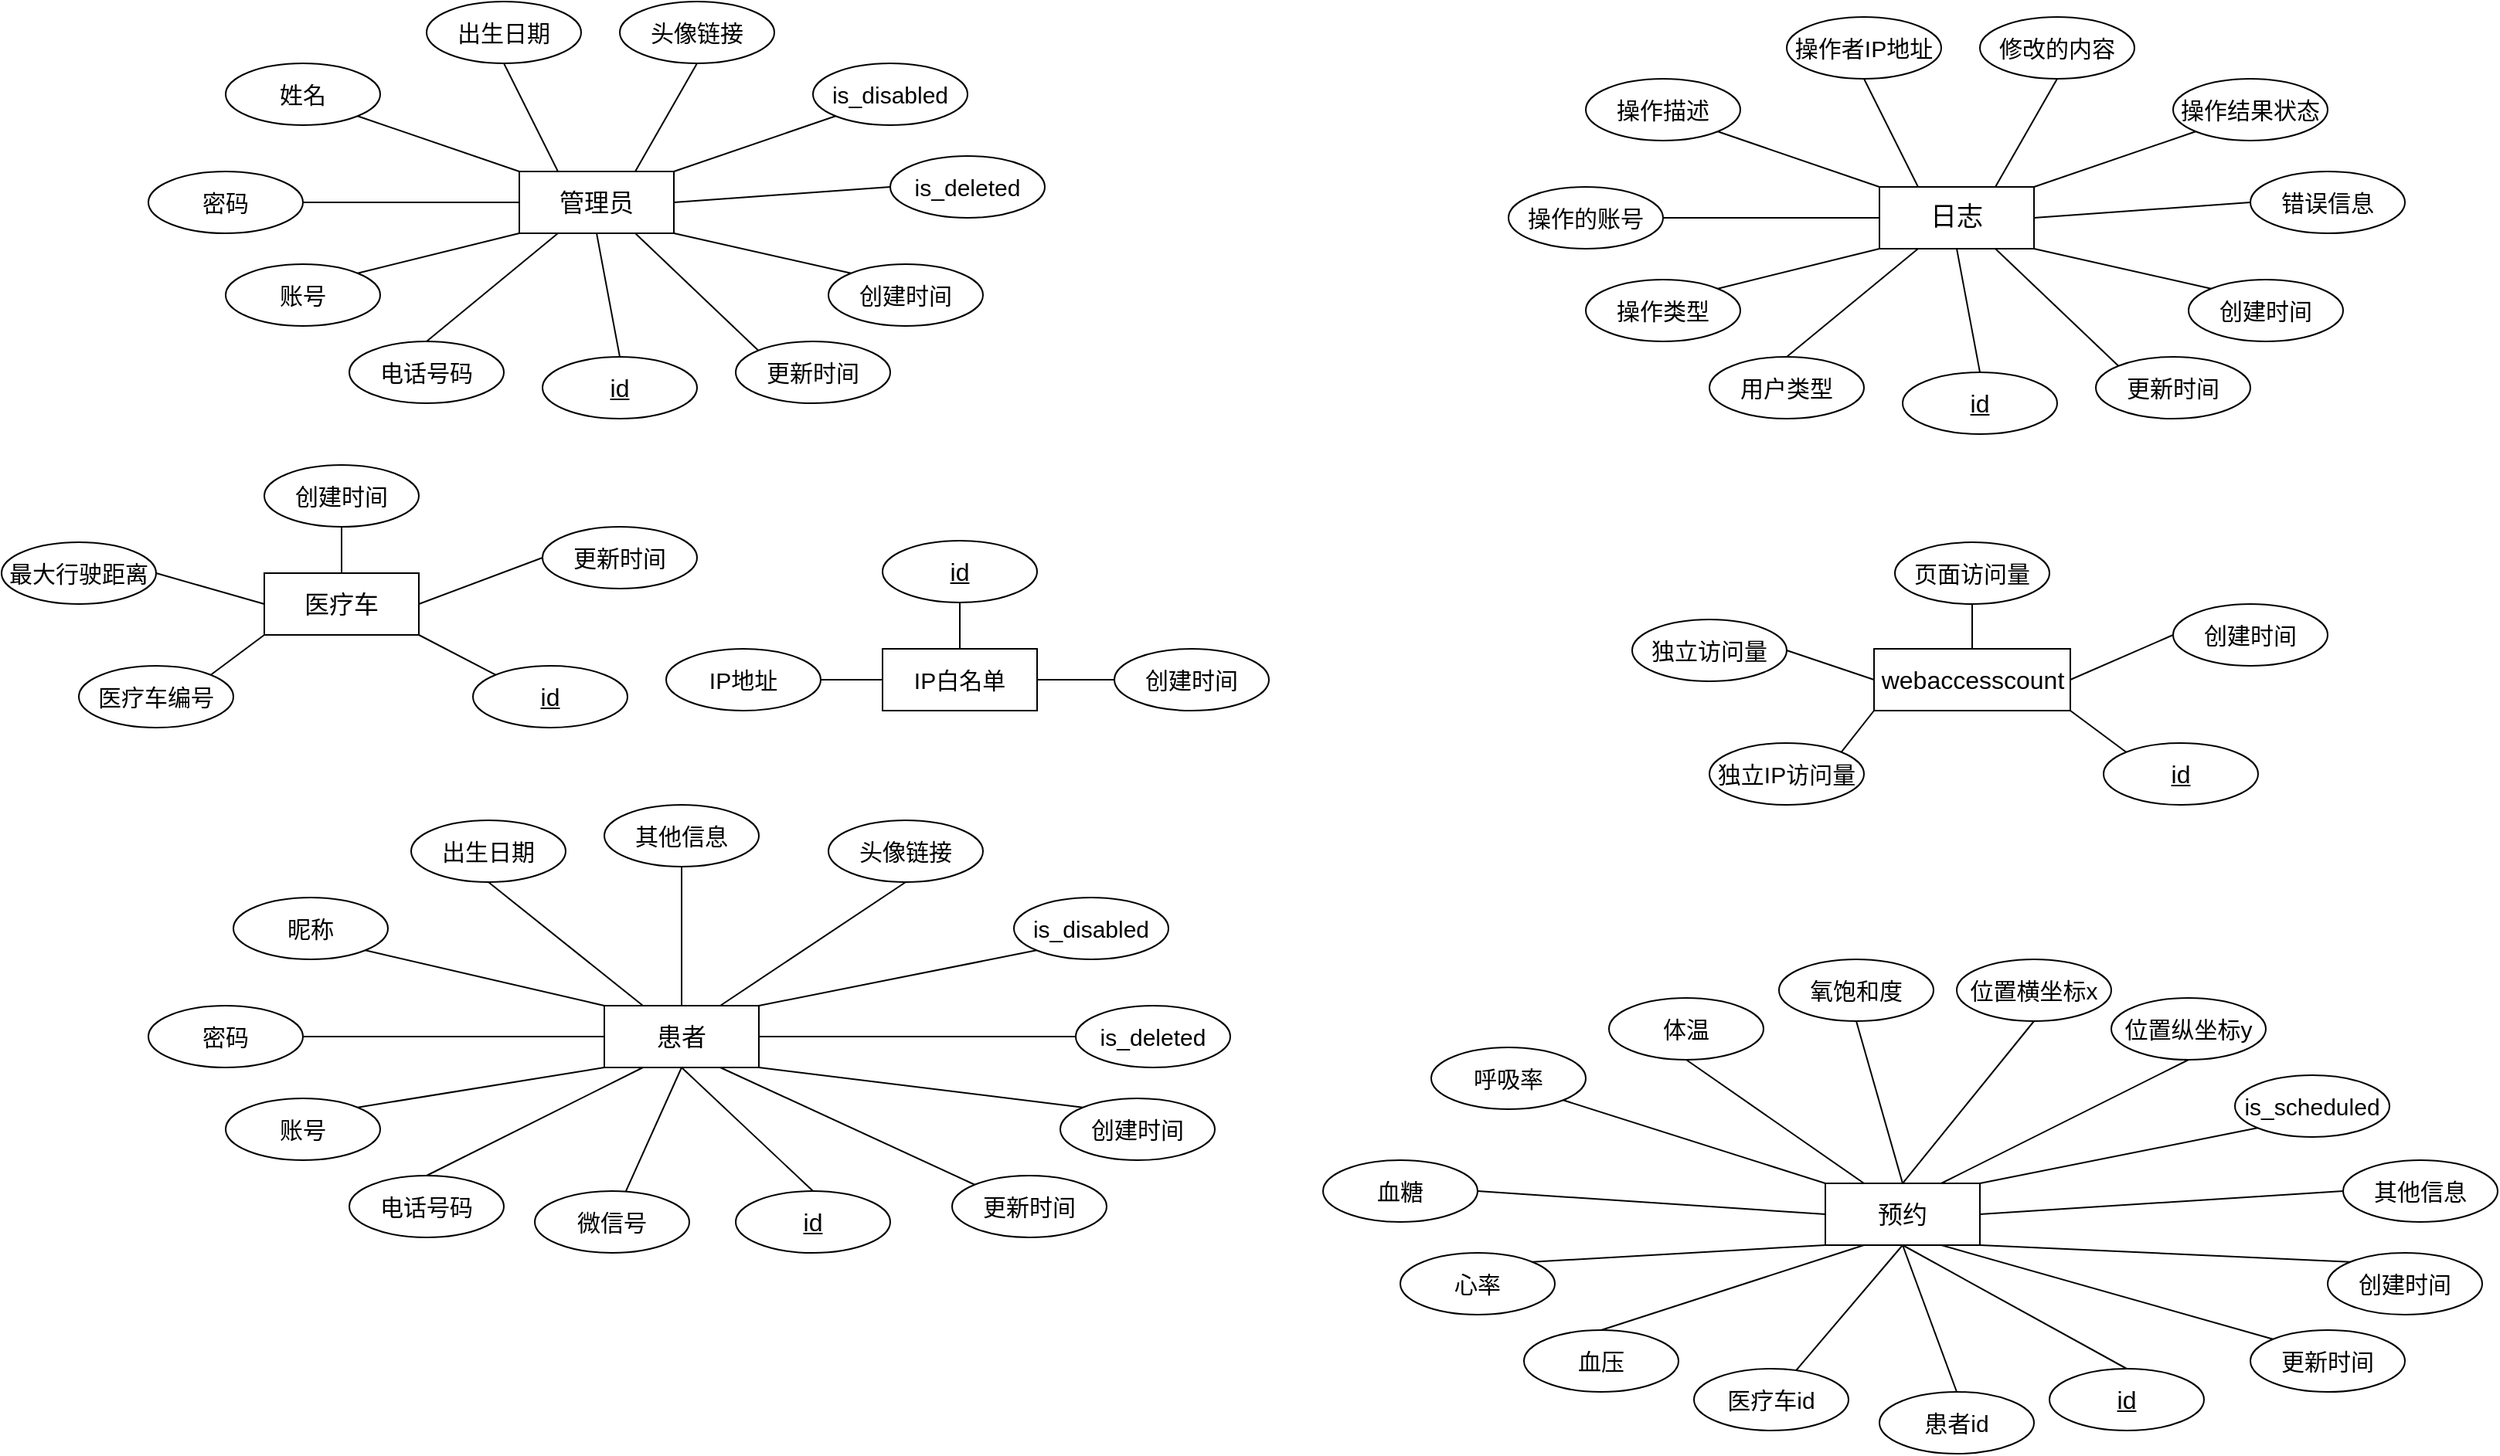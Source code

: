 <mxfile version="21.1.8" type="github">
  <diagram id="R2lEEEUBdFMjLlhIrx00" name="Page-1">
    <mxGraphModel dx="1165" dy="480" grid="0" gridSize="10" guides="1" tooltips="1" connect="1" arrows="1" fold="1" page="1" pageScale="1" pageWidth="850" pageHeight="1100" math="0" shadow="0" extFonts="Permanent Marker^https://fonts.googleapis.com/css?family=Permanent+Marker">
      <root>
        <mxCell id="0" />
        <mxCell id="1" parent="0" />
        <mxCell id="2YVMoivPEAk28fwhmbw--1" value="&lt;font style=&quot;font-size: 16px;&quot;&gt;管理员&lt;/font&gt;" style="whiteSpace=wrap;html=1;align=center;" parent="1" vertex="1">
          <mxGeometry x="360" y="160" width="100" height="40" as="geometry" />
        </mxCell>
        <mxCell id="2YVMoivPEAk28fwhmbw--2" value="&lt;font style=&quot;font-size: 16px;&quot;&gt;id&lt;/font&gt;" style="ellipse;whiteSpace=wrap;html=1;align=center;fontStyle=4;" parent="1" vertex="1">
          <mxGeometry x="375" y="280" width="100" height="40" as="geometry" />
        </mxCell>
        <mxCell id="2YVMoivPEAk28fwhmbw--3" value="&lt;font style=&quot;font-size: 15px;&quot;&gt;密码&lt;/font&gt;" style="ellipse;whiteSpace=wrap;html=1;align=center;" parent="1" vertex="1">
          <mxGeometry x="120" y="160" width="100" height="40" as="geometry" />
        </mxCell>
        <mxCell id="2YVMoivPEAk28fwhmbw--4" value="&lt;font style=&quot;font-size: 15px;&quot;&gt;姓名&lt;/font&gt;" style="ellipse;whiteSpace=wrap;html=1;align=center;" parent="1" vertex="1">
          <mxGeometry x="170" y="90" width="100" height="40" as="geometry" />
        </mxCell>
        <mxCell id="2YVMoivPEAk28fwhmbw--5" value="&lt;font style=&quot;font-size: 15px;&quot;&gt;账号&lt;/font&gt;" style="ellipse;whiteSpace=wrap;html=1;align=center;" parent="1" vertex="1">
          <mxGeometry x="170" y="220" width="100" height="40" as="geometry" />
        </mxCell>
        <mxCell id="2YVMoivPEAk28fwhmbw--6" value="&lt;font style=&quot;font-size: 15px;&quot;&gt;电话号码&lt;/font&gt;" style="ellipse;whiteSpace=wrap;html=1;align=center;" parent="1" vertex="1">
          <mxGeometry x="250" y="270" width="100" height="40" as="geometry" />
        </mxCell>
        <mxCell id="2YVMoivPEAk28fwhmbw--7" value="&lt;font style=&quot;font-size: 15px;&quot;&gt;is_deleted&lt;/font&gt;" style="ellipse;whiteSpace=wrap;html=1;align=center;" parent="1" vertex="1">
          <mxGeometry x="600" y="150" width="100" height="40" as="geometry" />
        </mxCell>
        <mxCell id="2YVMoivPEAk28fwhmbw--8" value="&lt;font style=&quot;font-size: 15px;&quot;&gt;is_disabled&lt;/font&gt;" style="ellipse;whiteSpace=wrap;html=1;align=center;" parent="1" vertex="1">
          <mxGeometry x="550" y="90" width="100" height="40" as="geometry" />
        </mxCell>
        <mxCell id="2YVMoivPEAk28fwhmbw--9" value="&lt;font style=&quot;font-size: 15px;&quot;&gt;更新时间&lt;/font&gt;" style="ellipse;whiteSpace=wrap;html=1;align=center;" parent="1" vertex="1">
          <mxGeometry x="500" y="270" width="100" height="40" as="geometry" />
        </mxCell>
        <mxCell id="2YVMoivPEAk28fwhmbw--10" value="&lt;font style=&quot;font-size: 15px;&quot;&gt;创建时间&lt;/font&gt;" style="ellipse;whiteSpace=wrap;html=1;align=center;" parent="1" vertex="1">
          <mxGeometry x="560" y="220" width="100" height="40" as="geometry" />
        </mxCell>
        <mxCell id="2YVMoivPEAk28fwhmbw--11" value="&lt;font style=&quot;font-size: 15px;&quot;&gt;出生日期&lt;/font&gt;" style="ellipse;whiteSpace=wrap;html=1;align=center;" parent="1" vertex="1">
          <mxGeometry x="300" y="50" width="100" height="40" as="geometry" />
        </mxCell>
        <mxCell id="2YVMoivPEAk28fwhmbw--12" value="&lt;font style=&quot;font-size: 15px;&quot;&gt;头像链接&lt;/font&gt;" style="ellipse;whiteSpace=wrap;html=1;align=center;" parent="1" vertex="1">
          <mxGeometry x="425" y="50" width="100" height="40" as="geometry" />
        </mxCell>
        <mxCell id="2YVMoivPEAk28fwhmbw--15" value="" style="endArrow=none;html=1;rounded=0;exitX=1;exitY=0.5;exitDx=0;exitDy=0;entryX=0;entryY=0.5;entryDx=0;entryDy=0;" parent="1" source="2YVMoivPEAk28fwhmbw--3" target="2YVMoivPEAk28fwhmbw--1" edge="1">
          <mxGeometry width="50" height="50" relative="1" as="geometry">
            <mxPoint x="300" y="190" as="sourcePoint" />
            <mxPoint x="350" y="140" as="targetPoint" />
          </mxGeometry>
        </mxCell>
        <mxCell id="2YVMoivPEAk28fwhmbw--16" value="" style="endArrow=none;html=1;rounded=0;exitX=1;exitY=0;exitDx=0;exitDy=0;entryX=0;entryY=1;entryDx=0;entryDy=0;" parent="1" source="2YVMoivPEAk28fwhmbw--5" target="2YVMoivPEAk28fwhmbw--1" edge="1">
          <mxGeometry width="50" height="50" relative="1" as="geometry">
            <mxPoint x="270" y="230" as="sourcePoint" />
            <mxPoint x="410" y="230" as="targetPoint" />
          </mxGeometry>
        </mxCell>
        <mxCell id="2YVMoivPEAk28fwhmbw--17" value="" style="endArrow=none;html=1;rounded=0;exitX=0.5;exitY=0;exitDx=0;exitDy=0;entryX=0.25;entryY=1;entryDx=0;entryDy=0;" parent="1" source="2YVMoivPEAk28fwhmbw--6" target="2YVMoivPEAk28fwhmbw--1" edge="1">
          <mxGeometry width="50" height="50" relative="1" as="geometry">
            <mxPoint x="330" y="239.5" as="sourcePoint" />
            <mxPoint x="470" y="239.5" as="targetPoint" />
          </mxGeometry>
        </mxCell>
        <mxCell id="2YVMoivPEAk28fwhmbw--18" value="" style="endArrow=none;html=1;rounded=0;exitX=0.5;exitY=1;exitDx=0;exitDy=0;entryX=0.5;entryY=0;entryDx=0;entryDy=0;" parent="1" source="2YVMoivPEAk28fwhmbw--1" target="2YVMoivPEAk28fwhmbw--2" edge="1">
          <mxGeometry width="50" height="50" relative="1" as="geometry">
            <mxPoint x="390" y="239.5" as="sourcePoint" />
            <mxPoint x="530" y="239.5" as="targetPoint" />
          </mxGeometry>
        </mxCell>
        <mxCell id="2YVMoivPEAk28fwhmbw--19" value="" style="endArrow=none;html=1;rounded=0;exitX=0.75;exitY=1;exitDx=0;exitDy=0;entryX=0;entryY=0;entryDx=0;entryDy=0;" parent="1" source="2YVMoivPEAk28fwhmbw--1" target="2YVMoivPEAk28fwhmbw--9" edge="1">
          <mxGeometry width="50" height="50" relative="1" as="geometry">
            <mxPoint x="460" y="219" as="sourcePoint" />
            <mxPoint x="600" y="219" as="targetPoint" />
          </mxGeometry>
        </mxCell>
        <mxCell id="2YVMoivPEAk28fwhmbw--20" value="" style="endArrow=none;html=1;rounded=0;exitX=1;exitY=1;exitDx=0;exitDy=0;entryX=0;entryY=0;entryDx=0;entryDy=0;" parent="1" source="2YVMoivPEAk28fwhmbw--1" target="2YVMoivPEAk28fwhmbw--10" edge="1">
          <mxGeometry width="50" height="50" relative="1" as="geometry">
            <mxPoint x="525" y="199" as="sourcePoint" />
            <mxPoint x="665" y="199" as="targetPoint" />
          </mxGeometry>
        </mxCell>
        <mxCell id="2YVMoivPEAk28fwhmbw--21" value="" style="endArrow=none;html=1;rounded=0;exitX=1;exitY=0.5;exitDx=0;exitDy=0;entryX=0;entryY=0.5;entryDx=0;entryDy=0;" parent="1" source="2YVMoivPEAk28fwhmbw--1" target="2YVMoivPEAk28fwhmbw--7" edge="1">
          <mxGeometry width="50" height="50" relative="1" as="geometry">
            <mxPoint x="480" y="179.5" as="sourcePoint" />
            <mxPoint x="620" y="179.5" as="targetPoint" />
          </mxGeometry>
        </mxCell>
        <mxCell id="2YVMoivPEAk28fwhmbw--22" value="" style="endArrow=none;html=1;rounded=0;exitX=1;exitY=0;exitDx=0;exitDy=0;entryX=0;entryY=1;entryDx=0;entryDy=0;" parent="1" source="2YVMoivPEAk28fwhmbw--1" target="2YVMoivPEAk28fwhmbw--8" edge="1">
          <mxGeometry width="50" height="50" relative="1" as="geometry">
            <mxPoint x="475" y="140" as="sourcePoint" />
            <mxPoint x="615" y="140" as="targetPoint" />
          </mxGeometry>
        </mxCell>
        <mxCell id="2YVMoivPEAk28fwhmbw--23" value="" style="endArrow=none;html=1;rounded=0;exitX=0.75;exitY=0;exitDx=0;exitDy=0;entryX=0.5;entryY=1;entryDx=0;entryDy=0;" parent="1" source="2YVMoivPEAk28fwhmbw--1" target="2YVMoivPEAk28fwhmbw--12" edge="1">
          <mxGeometry width="50" height="50" relative="1" as="geometry">
            <mxPoint x="385" y="100" as="sourcePoint" />
            <mxPoint x="525" y="100" as="targetPoint" />
          </mxGeometry>
        </mxCell>
        <mxCell id="2YVMoivPEAk28fwhmbw--24" value="" style="endArrow=none;html=1;rounded=0;exitX=0.5;exitY=1;exitDx=0;exitDy=0;entryX=0.25;entryY=0;entryDx=0;entryDy=0;" parent="1" source="2YVMoivPEAk28fwhmbw--11" target="2YVMoivPEAk28fwhmbw--1" edge="1">
          <mxGeometry width="50" height="50" relative="1" as="geometry">
            <mxPoint x="285" y="120" as="sourcePoint" />
            <mxPoint x="410" y="110" as="targetPoint" />
          </mxGeometry>
        </mxCell>
        <mxCell id="2YVMoivPEAk28fwhmbw--25" value="" style="endArrow=none;html=1;rounded=0;exitX=1;exitY=1;exitDx=0;exitDy=0;entryX=0;entryY=0;entryDx=0;entryDy=0;" parent="1" source="2YVMoivPEAk28fwhmbw--4" target="2YVMoivPEAk28fwhmbw--1" edge="1">
          <mxGeometry width="50" height="50" relative="1" as="geometry">
            <mxPoint x="220" y="140" as="sourcePoint" />
            <mxPoint x="360" y="140" as="targetPoint" />
          </mxGeometry>
        </mxCell>
        <mxCell id="2YVMoivPEAk28fwhmbw--26" value="&lt;font style=&quot;font-size: 16px;&quot;&gt;医疗车&lt;/font&gt;" style="whiteSpace=wrap;html=1;align=center;" parent="1" vertex="1">
          <mxGeometry x="195" y="420" width="100" height="40" as="geometry" />
        </mxCell>
        <mxCell id="2YVMoivPEAk28fwhmbw--27" value="&lt;font style=&quot;font-size: 16px;&quot;&gt;id&lt;/font&gt;" style="ellipse;whiteSpace=wrap;html=1;align=center;fontStyle=4;" parent="1" vertex="1">
          <mxGeometry x="330" y="480" width="100" height="40" as="geometry" />
        </mxCell>
        <mxCell id="2YVMoivPEAk28fwhmbw--28" value="&lt;font style=&quot;font-size: 15px;&quot;&gt;医疗车编号&lt;/font&gt;" style="ellipse;whiteSpace=wrap;html=1;align=center;" parent="1" vertex="1">
          <mxGeometry x="75" y="480" width="100" height="40" as="geometry" />
        </mxCell>
        <mxCell id="2YVMoivPEAk28fwhmbw--29" value="&lt;font style=&quot;font-size: 15px;&quot;&gt;最大行驶距离&lt;/font&gt;" style="ellipse;whiteSpace=wrap;html=1;align=center;" parent="1" vertex="1">
          <mxGeometry x="25" y="400" width="100" height="40" as="geometry" />
        </mxCell>
        <mxCell id="2YVMoivPEAk28fwhmbw--30" value="&lt;font style=&quot;font-size: 15px;&quot;&gt;创建时间&lt;/font&gt;" style="ellipse;whiteSpace=wrap;html=1;align=center;" parent="1" vertex="1">
          <mxGeometry x="195" y="350" width="100" height="40" as="geometry" />
        </mxCell>
        <mxCell id="2YVMoivPEAk28fwhmbw--31" value="&lt;font style=&quot;font-size: 15px;&quot;&gt;更新时间&lt;/font&gt;" style="ellipse;whiteSpace=wrap;html=1;align=center;" parent="1" vertex="1">
          <mxGeometry x="375" y="390" width="100" height="40" as="geometry" />
        </mxCell>
        <mxCell id="2YVMoivPEAk28fwhmbw--32" value="" style="endArrow=none;html=1;rounded=0;exitX=0.5;exitY=0;exitDx=0;exitDy=0;entryX=0.5;entryY=1;entryDx=0;entryDy=0;" parent="1" source="2YVMoivPEAk28fwhmbw--26" target="2YVMoivPEAk28fwhmbw--30" edge="1">
          <mxGeometry width="50" height="50" relative="1" as="geometry">
            <mxPoint x="80" y="430" as="sourcePoint" />
            <mxPoint x="165" y="360" as="targetPoint" />
          </mxGeometry>
        </mxCell>
        <mxCell id="2YVMoivPEAk28fwhmbw--33" value="" style="endArrow=none;html=1;rounded=0;exitX=1;exitY=0.5;exitDx=0;exitDy=0;entryX=0;entryY=0.5;entryDx=0;entryDy=0;" parent="1" source="2YVMoivPEAk28fwhmbw--29" target="2YVMoivPEAk28fwhmbw--26" edge="1">
          <mxGeometry width="50" height="50" relative="1" as="geometry">
            <mxPoint x="105" y="450" as="sourcePoint" />
            <mxPoint x="190" y="380" as="targetPoint" />
          </mxGeometry>
        </mxCell>
        <mxCell id="2YVMoivPEAk28fwhmbw--34" value="" style="endArrow=none;html=1;rounded=0;exitX=1;exitY=0.5;exitDx=0;exitDy=0;entryX=0;entryY=0.5;entryDx=0;entryDy=0;" parent="1" source="2YVMoivPEAk28fwhmbw--26" target="2YVMoivPEAk28fwhmbw--31" edge="1">
          <mxGeometry width="50" height="50" relative="1" as="geometry">
            <mxPoint x="355" y="430" as="sourcePoint" />
            <mxPoint x="440" y="360" as="targetPoint" />
          </mxGeometry>
        </mxCell>
        <mxCell id="2YVMoivPEAk28fwhmbw--35" value="" style="endArrow=none;html=1;rounded=0;exitX=1;exitY=0;exitDx=0;exitDy=0;entryX=0;entryY=1;entryDx=0;entryDy=0;" parent="1" source="2YVMoivPEAk28fwhmbw--28" target="2YVMoivPEAk28fwhmbw--26" edge="1">
          <mxGeometry width="50" height="50" relative="1" as="geometry">
            <mxPoint x="165" y="475" as="sourcePoint" />
            <mxPoint x="250" y="405" as="targetPoint" />
          </mxGeometry>
        </mxCell>
        <mxCell id="2YVMoivPEAk28fwhmbw--37" value="" style="endArrow=none;html=1;rounded=0;exitX=1;exitY=1;exitDx=0;exitDy=0;entryX=0;entryY=0;entryDx=0;entryDy=0;" parent="1" source="2YVMoivPEAk28fwhmbw--26" target="2YVMoivPEAk28fwhmbw--27" edge="1">
          <mxGeometry width="50" height="50" relative="1" as="geometry">
            <mxPoint x="312.5" y="490" as="sourcePoint" />
            <mxPoint x="397.5" y="420" as="targetPoint" />
          </mxGeometry>
        </mxCell>
        <mxCell id="2YVMoivPEAk28fwhmbw--38" value="&lt;font style=&quot;font-size: 15px;&quot;&gt;IP白名单&lt;/font&gt;" style="whiteSpace=wrap;html=1;align=center;" parent="1" vertex="1">
          <mxGeometry x="595" y="469" width="100" height="40" as="geometry" />
        </mxCell>
        <mxCell id="2YVMoivPEAk28fwhmbw--39" value="&lt;font style=&quot;font-size: 16px;&quot;&gt;id&lt;/font&gt;" style="ellipse;whiteSpace=wrap;html=1;align=center;fontStyle=4;" parent="1" vertex="1">
          <mxGeometry x="595" y="399" width="100" height="40" as="geometry" />
        </mxCell>
        <mxCell id="2YVMoivPEAk28fwhmbw--40" value="&lt;font style=&quot;font-size: 15px;&quot;&gt;IP地址&lt;/font&gt;" style="ellipse;whiteSpace=wrap;html=1;align=center;" parent="1" vertex="1">
          <mxGeometry x="455" y="469" width="100" height="40" as="geometry" />
        </mxCell>
        <mxCell id="2YVMoivPEAk28fwhmbw--41" value="&lt;font style=&quot;font-size: 15px;&quot;&gt;创建时间&lt;/font&gt;" style="ellipse;whiteSpace=wrap;html=1;align=center;" parent="1" vertex="1">
          <mxGeometry x="745" y="469" width="100" height="40" as="geometry" />
        </mxCell>
        <mxCell id="2YVMoivPEAk28fwhmbw--42" value="" style="endArrow=none;html=1;rounded=0;exitX=1;exitY=0.5;exitDx=0;exitDy=0;entryX=0;entryY=0.5;entryDx=0;entryDy=0;" parent="1" source="2YVMoivPEAk28fwhmbw--40" target="2YVMoivPEAk28fwhmbw--38" edge="1">
          <mxGeometry width="50" height="50" relative="1" as="geometry">
            <mxPoint x="565" y="464" as="sourcePoint" />
            <mxPoint x="645" y="434" as="targetPoint" />
          </mxGeometry>
        </mxCell>
        <mxCell id="2YVMoivPEAk28fwhmbw--43" value="" style="endArrow=none;html=1;rounded=0;exitX=1;exitY=0.5;exitDx=0;exitDy=0;entryX=0;entryY=0.5;entryDx=0;entryDy=0;" parent="1" source="2YVMoivPEAk28fwhmbw--38" target="2YVMoivPEAk28fwhmbw--41" edge="1">
          <mxGeometry width="50" height="50" relative="1" as="geometry">
            <mxPoint x="625" y="569" as="sourcePoint" />
            <mxPoint x="705" y="539" as="targetPoint" />
          </mxGeometry>
        </mxCell>
        <mxCell id="2YVMoivPEAk28fwhmbw--44" value="" style="endArrow=none;html=1;rounded=0;exitX=0.5;exitY=0;exitDx=0;exitDy=0;entryX=0.5;entryY=1;entryDx=0;entryDy=0;" parent="1" source="2YVMoivPEAk28fwhmbw--38" target="2YVMoivPEAk28fwhmbw--39" edge="1">
          <mxGeometry width="50" height="50" relative="1" as="geometry">
            <mxPoint x="685" y="449" as="sourcePoint" />
            <mxPoint x="765" y="419" as="targetPoint" />
          </mxGeometry>
        </mxCell>
        <mxCell id="2YVMoivPEAk28fwhmbw--45" value="&lt;font style=&quot;font-size: 16px;&quot;&gt;患者&lt;/font&gt;" style="whiteSpace=wrap;html=1;align=center;" parent="1" vertex="1">
          <mxGeometry x="415" y="700" width="100" height="40" as="geometry" />
        </mxCell>
        <mxCell id="2YVMoivPEAk28fwhmbw--46" value="&lt;font style=&quot;font-size: 16px;&quot;&gt;id&lt;/font&gt;" style="ellipse;whiteSpace=wrap;html=1;align=center;fontStyle=4;" parent="1" vertex="1">
          <mxGeometry x="500" y="820" width="100" height="40" as="geometry" />
        </mxCell>
        <mxCell id="2YVMoivPEAk28fwhmbw--47" value="&lt;font style=&quot;font-size: 15px;&quot;&gt;密码&lt;/font&gt;" style="ellipse;whiteSpace=wrap;html=1;align=center;" parent="1" vertex="1">
          <mxGeometry x="120" y="700" width="100" height="40" as="geometry" />
        </mxCell>
        <mxCell id="2YVMoivPEAk28fwhmbw--48" value="&lt;font style=&quot;font-size: 15px;&quot;&gt;昵称&lt;/font&gt;" style="ellipse;whiteSpace=wrap;html=1;align=center;" parent="1" vertex="1">
          <mxGeometry x="175" y="630" width="100" height="40" as="geometry" />
        </mxCell>
        <mxCell id="2YVMoivPEAk28fwhmbw--49" value="&lt;font style=&quot;font-size: 15px;&quot;&gt;账号&lt;/font&gt;" style="ellipse;whiteSpace=wrap;html=1;align=center;" parent="1" vertex="1">
          <mxGeometry x="170" y="760" width="100" height="40" as="geometry" />
        </mxCell>
        <mxCell id="2YVMoivPEAk28fwhmbw--50" value="&lt;font style=&quot;font-size: 15px;&quot;&gt;电话号码&lt;/font&gt;" style="ellipse;whiteSpace=wrap;html=1;align=center;" parent="1" vertex="1">
          <mxGeometry x="250" y="810" width="100" height="40" as="geometry" />
        </mxCell>
        <mxCell id="2YVMoivPEAk28fwhmbw--51" value="&lt;font style=&quot;font-size: 15px;&quot;&gt;is_deleted&lt;/font&gt;" style="ellipse;whiteSpace=wrap;html=1;align=center;" parent="1" vertex="1">
          <mxGeometry x="720" y="700" width="100" height="40" as="geometry" />
        </mxCell>
        <mxCell id="2YVMoivPEAk28fwhmbw--52" value="&lt;font style=&quot;font-size: 15px;&quot;&gt;is_disabled&lt;/font&gt;" style="ellipse;whiteSpace=wrap;html=1;align=center;" parent="1" vertex="1">
          <mxGeometry x="680" y="630" width="100" height="40" as="geometry" />
        </mxCell>
        <mxCell id="2YVMoivPEAk28fwhmbw--53" value="&lt;font style=&quot;font-size: 15px;&quot;&gt;更新时间&lt;/font&gt;" style="ellipse;whiteSpace=wrap;html=1;align=center;" parent="1" vertex="1">
          <mxGeometry x="640" y="810" width="100" height="40" as="geometry" />
        </mxCell>
        <mxCell id="2YVMoivPEAk28fwhmbw--54" value="&lt;font style=&quot;font-size: 15px;&quot;&gt;创建时间&lt;/font&gt;" style="ellipse;whiteSpace=wrap;html=1;align=center;" parent="1" vertex="1">
          <mxGeometry x="710" y="760" width="100" height="40" as="geometry" />
        </mxCell>
        <mxCell id="2YVMoivPEAk28fwhmbw--55" value="&lt;font style=&quot;font-size: 15px;&quot;&gt;出生日期&lt;/font&gt;" style="ellipse;whiteSpace=wrap;html=1;align=center;" parent="1" vertex="1">
          <mxGeometry x="290" y="580" width="100" height="40" as="geometry" />
        </mxCell>
        <mxCell id="2YVMoivPEAk28fwhmbw--56" value="&lt;font style=&quot;font-size: 15px;&quot;&gt;头像链接&lt;/font&gt;" style="ellipse;whiteSpace=wrap;html=1;align=center;" parent="1" vertex="1">
          <mxGeometry x="560" y="580" width="100" height="40" as="geometry" />
        </mxCell>
        <mxCell id="2YVMoivPEAk28fwhmbw--57" value="" style="endArrow=none;html=1;rounded=0;exitX=1;exitY=0.5;exitDx=0;exitDy=0;entryX=0;entryY=0.5;entryDx=0;entryDy=0;" parent="1" source="2YVMoivPEAk28fwhmbw--47" target="2YVMoivPEAk28fwhmbw--45" edge="1">
          <mxGeometry width="50" height="50" relative="1" as="geometry">
            <mxPoint x="355" y="730" as="sourcePoint" />
            <mxPoint x="405" y="680" as="targetPoint" />
          </mxGeometry>
        </mxCell>
        <mxCell id="2YVMoivPEAk28fwhmbw--58" value="" style="endArrow=none;html=1;rounded=0;exitX=1;exitY=0;exitDx=0;exitDy=0;entryX=0;entryY=1;entryDx=0;entryDy=0;" parent="1" source="2YVMoivPEAk28fwhmbw--49" target="2YVMoivPEAk28fwhmbw--45" edge="1">
          <mxGeometry width="50" height="50" relative="1" as="geometry">
            <mxPoint x="325" y="770" as="sourcePoint" />
            <mxPoint x="465" y="770" as="targetPoint" />
          </mxGeometry>
        </mxCell>
        <mxCell id="2YVMoivPEAk28fwhmbw--59" value="" style="endArrow=none;html=1;rounded=0;exitX=0.5;exitY=0;exitDx=0;exitDy=0;entryX=0.25;entryY=1;entryDx=0;entryDy=0;" parent="1" source="2YVMoivPEAk28fwhmbw--50" target="2YVMoivPEAk28fwhmbw--45" edge="1">
          <mxGeometry width="50" height="50" relative="1" as="geometry">
            <mxPoint x="385" y="779.5" as="sourcePoint" />
            <mxPoint x="525" y="779.5" as="targetPoint" />
          </mxGeometry>
        </mxCell>
        <mxCell id="2YVMoivPEAk28fwhmbw--60" value="" style="endArrow=none;html=1;rounded=0;exitX=0.5;exitY=1;exitDx=0;exitDy=0;entryX=0.5;entryY=0;entryDx=0;entryDy=0;" parent="1" source="2YVMoivPEAk28fwhmbw--45" target="2YVMoivPEAk28fwhmbw--46" edge="1">
          <mxGeometry width="50" height="50" relative="1" as="geometry">
            <mxPoint x="445" y="779.5" as="sourcePoint" />
            <mxPoint x="585" y="779.5" as="targetPoint" />
          </mxGeometry>
        </mxCell>
        <mxCell id="2YVMoivPEAk28fwhmbw--61" value="" style="endArrow=none;html=1;rounded=0;exitX=0.75;exitY=1;exitDx=0;exitDy=0;entryX=0;entryY=0;entryDx=0;entryDy=0;" parent="1" source="2YVMoivPEAk28fwhmbw--45" target="2YVMoivPEAk28fwhmbw--53" edge="1">
          <mxGeometry width="50" height="50" relative="1" as="geometry">
            <mxPoint x="515" y="759" as="sourcePoint" />
            <mxPoint x="655" y="759" as="targetPoint" />
          </mxGeometry>
        </mxCell>
        <mxCell id="2YVMoivPEAk28fwhmbw--62" value="" style="endArrow=none;html=1;rounded=0;exitX=1;exitY=1;exitDx=0;exitDy=0;entryX=0;entryY=0;entryDx=0;entryDy=0;" parent="1" source="2YVMoivPEAk28fwhmbw--45" target="2YVMoivPEAk28fwhmbw--54" edge="1">
          <mxGeometry width="50" height="50" relative="1" as="geometry">
            <mxPoint x="580" y="739" as="sourcePoint" />
            <mxPoint x="720" y="739" as="targetPoint" />
          </mxGeometry>
        </mxCell>
        <mxCell id="2YVMoivPEAk28fwhmbw--63" value="" style="endArrow=none;html=1;rounded=0;exitX=1;exitY=0.5;exitDx=0;exitDy=0;entryX=0;entryY=0.5;entryDx=0;entryDy=0;" parent="1" source="2YVMoivPEAk28fwhmbw--45" target="2YVMoivPEAk28fwhmbw--51" edge="1">
          <mxGeometry width="50" height="50" relative="1" as="geometry">
            <mxPoint x="535" y="719.5" as="sourcePoint" />
            <mxPoint x="675" y="719.5" as="targetPoint" />
          </mxGeometry>
        </mxCell>
        <mxCell id="2YVMoivPEAk28fwhmbw--64" value="" style="endArrow=none;html=1;rounded=0;exitX=1;exitY=0;exitDx=0;exitDy=0;entryX=0;entryY=1;entryDx=0;entryDy=0;" parent="1" source="2YVMoivPEAk28fwhmbw--45" target="2YVMoivPEAk28fwhmbw--52" edge="1">
          <mxGeometry width="50" height="50" relative="1" as="geometry">
            <mxPoint x="530" y="680" as="sourcePoint" />
            <mxPoint x="670" y="680" as="targetPoint" />
          </mxGeometry>
        </mxCell>
        <mxCell id="2YVMoivPEAk28fwhmbw--65" value="" style="endArrow=none;html=1;rounded=0;exitX=0.75;exitY=0;exitDx=0;exitDy=0;entryX=0.5;entryY=1;entryDx=0;entryDy=0;" parent="1" source="2YVMoivPEAk28fwhmbw--45" target="2YVMoivPEAk28fwhmbw--56" edge="1">
          <mxGeometry width="50" height="50" relative="1" as="geometry">
            <mxPoint x="440" y="640" as="sourcePoint" />
            <mxPoint x="580" y="640" as="targetPoint" />
          </mxGeometry>
        </mxCell>
        <mxCell id="2YVMoivPEAk28fwhmbw--66" value="" style="endArrow=none;html=1;rounded=0;exitX=0.5;exitY=1;exitDx=0;exitDy=0;entryX=0.25;entryY=0;entryDx=0;entryDy=0;" parent="1" source="2YVMoivPEAk28fwhmbw--55" target="2YVMoivPEAk28fwhmbw--45" edge="1">
          <mxGeometry width="50" height="50" relative="1" as="geometry">
            <mxPoint x="340" y="660" as="sourcePoint" />
            <mxPoint x="465" y="650" as="targetPoint" />
          </mxGeometry>
        </mxCell>
        <mxCell id="2YVMoivPEAk28fwhmbw--67" value="" style="endArrow=none;html=1;rounded=0;exitX=1;exitY=1;exitDx=0;exitDy=0;entryX=0;entryY=0;entryDx=0;entryDy=0;" parent="1" source="2YVMoivPEAk28fwhmbw--48" target="2YVMoivPEAk28fwhmbw--45" edge="1">
          <mxGeometry width="50" height="50" relative="1" as="geometry">
            <mxPoint x="275" y="680" as="sourcePoint" />
            <mxPoint x="415" y="680" as="targetPoint" />
          </mxGeometry>
        </mxCell>
        <mxCell id="2YVMoivPEAk28fwhmbw--68" value="&lt;font style=&quot;font-size: 15px;&quot;&gt;微信号&lt;/font&gt;" style="ellipse;whiteSpace=wrap;html=1;align=center;" parent="1" vertex="1">
          <mxGeometry x="370" y="820" width="100" height="40" as="geometry" />
        </mxCell>
        <mxCell id="2YVMoivPEAk28fwhmbw--69" value="&lt;font style=&quot;font-size: 15px;&quot;&gt;其他信息&lt;/font&gt;" style="ellipse;whiteSpace=wrap;html=1;align=center;" parent="1" vertex="1">
          <mxGeometry x="415" y="570" width="100" height="40" as="geometry" />
        </mxCell>
        <mxCell id="2YVMoivPEAk28fwhmbw--70" value="" style="endArrow=none;html=1;rounded=0;exitX=0.5;exitY=1;exitDx=0;exitDy=0;entryX=0.5;entryY=0;entryDx=0;entryDy=0;" parent="1" source="2YVMoivPEAk28fwhmbw--69" target="2YVMoivPEAk28fwhmbw--45" edge="1">
          <mxGeometry width="50" height="50" relative="1" as="geometry">
            <mxPoint x="450" y="630" as="sourcePoint" />
            <mxPoint x="500" y="656" as="targetPoint" />
          </mxGeometry>
        </mxCell>
        <mxCell id="2YVMoivPEAk28fwhmbw--71" value="" style="endArrow=none;html=1;rounded=0;exitX=0.5;exitY=1;exitDx=0;exitDy=0;" parent="1" source="2YVMoivPEAk28fwhmbw--45" target="2YVMoivPEAk28fwhmbw--68" edge="1">
          <mxGeometry width="50" height="50" relative="1" as="geometry">
            <mxPoint x="490" y="795" as="sourcePoint" />
            <mxPoint x="490" y="885" as="targetPoint" />
          </mxGeometry>
        </mxCell>
        <mxCell id="2YVMoivPEAk28fwhmbw--73" value="&lt;font style=&quot;font-size: 17px;&quot;&gt;日志&lt;/font&gt;" style="whiteSpace=wrap;html=1;align=center;" parent="1" vertex="1">
          <mxGeometry x="1240" y="170" width="100" height="40" as="geometry" />
        </mxCell>
        <mxCell id="2YVMoivPEAk28fwhmbw--74" value="&lt;font style=&quot;font-size: 16px;&quot;&gt;id&lt;/font&gt;" style="ellipse;whiteSpace=wrap;html=1;align=center;fontStyle=4;" parent="1" vertex="1">
          <mxGeometry x="1255" y="290" width="100" height="40" as="geometry" />
        </mxCell>
        <mxCell id="2YVMoivPEAk28fwhmbw--75" value="&lt;font style=&quot;font-size: 15px;&quot;&gt;操作的账号&lt;/font&gt;" style="ellipse;whiteSpace=wrap;html=1;align=center;" parent="1" vertex="1">
          <mxGeometry x="1000" y="170" width="100" height="40" as="geometry" />
        </mxCell>
        <mxCell id="2YVMoivPEAk28fwhmbw--76" value="&lt;font style=&quot;font-size: 15px;&quot;&gt;操作描述&lt;/font&gt;" style="ellipse;whiteSpace=wrap;html=1;align=center;" parent="1" vertex="1">
          <mxGeometry x="1050" y="100" width="100" height="40" as="geometry" />
        </mxCell>
        <mxCell id="2YVMoivPEAk28fwhmbw--77" value="&lt;font style=&quot;font-size: 15px;&quot;&gt;操作类型&lt;/font&gt;" style="ellipse;whiteSpace=wrap;html=1;align=center;" parent="1" vertex="1">
          <mxGeometry x="1050" y="230" width="100" height="40" as="geometry" />
        </mxCell>
        <mxCell id="2YVMoivPEAk28fwhmbw--78" value="&lt;font style=&quot;font-size: 15px;&quot;&gt;用户类型&lt;/font&gt;" style="ellipse;whiteSpace=wrap;html=1;align=center;" parent="1" vertex="1">
          <mxGeometry x="1130" y="280" width="100" height="40" as="geometry" />
        </mxCell>
        <mxCell id="2YVMoivPEAk28fwhmbw--79" value="&lt;font style=&quot;font-size: 15px;&quot;&gt;错误信息&lt;/font&gt;" style="ellipse;whiteSpace=wrap;html=1;align=center;" parent="1" vertex="1">
          <mxGeometry x="1480" y="160" width="100" height="40" as="geometry" />
        </mxCell>
        <mxCell id="2YVMoivPEAk28fwhmbw--80" value="&lt;font style=&quot;font-size: 15px;&quot;&gt;操作结果状态&lt;/font&gt;" style="ellipse;whiteSpace=wrap;html=1;align=center;" parent="1" vertex="1">
          <mxGeometry x="1430" y="100" width="100" height="40" as="geometry" />
        </mxCell>
        <mxCell id="2YVMoivPEAk28fwhmbw--81" value="&lt;font style=&quot;font-size: 15px;&quot;&gt;更新时间&lt;/font&gt;" style="ellipse;whiteSpace=wrap;html=1;align=center;" parent="1" vertex="1">
          <mxGeometry x="1380" y="280" width="100" height="40" as="geometry" />
        </mxCell>
        <mxCell id="2YVMoivPEAk28fwhmbw--82" value="&lt;font style=&quot;font-size: 15px;&quot;&gt;创建时间&lt;/font&gt;" style="ellipse;whiteSpace=wrap;html=1;align=center;" parent="1" vertex="1">
          <mxGeometry x="1440" y="230" width="100" height="40" as="geometry" />
        </mxCell>
        <mxCell id="2YVMoivPEAk28fwhmbw--83" value="&lt;font style=&quot;font-size: 15px;&quot;&gt;操作者IP地址&lt;/font&gt;" style="ellipse;whiteSpace=wrap;html=1;align=center;" parent="1" vertex="1">
          <mxGeometry x="1180" y="60" width="100" height="40" as="geometry" />
        </mxCell>
        <mxCell id="2YVMoivPEAk28fwhmbw--84" value="&lt;font style=&quot;font-size: 15px;&quot;&gt;修改的内容&lt;/font&gt;" style="ellipse;whiteSpace=wrap;html=1;align=center;" parent="1" vertex="1">
          <mxGeometry x="1305" y="60" width="100" height="40" as="geometry" />
        </mxCell>
        <mxCell id="2YVMoivPEAk28fwhmbw--85" value="" style="endArrow=none;html=1;rounded=0;exitX=1;exitY=0.5;exitDx=0;exitDy=0;entryX=0;entryY=0.5;entryDx=0;entryDy=0;" parent="1" source="2YVMoivPEAk28fwhmbw--75" target="2YVMoivPEAk28fwhmbw--73" edge="1">
          <mxGeometry width="50" height="50" relative="1" as="geometry">
            <mxPoint x="1180" y="200" as="sourcePoint" />
            <mxPoint x="1230" y="150" as="targetPoint" />
          </mxGeometry>
        </mxCell>
        <mxCell id="2YVMoivPEAk28fwhmbw--86" value="" style="endArrow=none;html=1;rounded=0;exitX=1;exitY=0;exitDx=0;exitDy=0;entryX=0;entryY=1;entryDx=0;entryDy=0;" parent="1" source="2YVMoivPEAk28fwhmbw--77" target="2YVMoivPEAk28fwhmbw--73" edge="1">
          <mxGeometry width="50" height="50" relative="1" as="geometry">
            <mxPoint x="1150" y="240" as="sourcePoint" />
            <mxPoint x="1290" y="240" as="targetPoint" />
          </mxGeometry>
        </mxCell>
        <mxCell id="2YVMoivPEAk28fwhmbw--87" value="" style="endArrow=none;html=1;rounded=0;exitX=0.5;exitY=0;exitDx=0;exitDy=0;entryX=0.25;entryY=1;entryDx=0;entryDy=0;" parent="1" source="2YVMoivPEAk28fwhmbw--78" target="2YVMoivPEAk28fwhmbw--73" edge="1">
          <mxGeometry width="50" height="50" relative="1" as="geometry">
            <mxPoint x="1210" y="249.5" as="sourcePoint" />
            <mxPoint x="1350" y="249.5" as="targetPoint" />
          </mxGeometry>
        </mxCell>
        <mxCell id="2YVMoivPEAk28fwhmbw--88" value="" style="endArrow=none;html=1;rounded=0;exitX=0.5;exitY=1;exitDx=0;exitDy=0;entryX=0.5;entryY=0;entryDx=0;entryDy=0;" parent="1" source="2YVMoivPEAk28fwhmbw--73" target="2YVMoivPEAk28fwhmbw--74" edge="1">
          <mxGeometry width="50" height="50" relative="1" as="geometry">
            <mxPoint x="1270" y="249.5" as="sourcePoint" />
            <mxPoint x="1410" y="249.5" as="targetPoint" />
          </mxGeometry>
        </mxCell>
        <mxCell id="2YVMoivPEAk28fwhmbw--89" value="" style="endArrow=none;html=1;rounded=0;exitX=0.75;exitY=1;exitDx=0;exitDy=0;entryX=0;entryY=0;entryDx=0;entryDy=0;" parent="1" source="2YVMoivPEAk28fwhmbw--73" target="2YVMoivPEAk28fwhmbw--81" edge="1">
          <mxGeometry width="50" height="50" relative="1" as="geometry">
            <mxPoint x="1340" y="229" as="sourcePoint" />
            <mxPoint x="1480" y="229" as="targetPoint" />
          </mxGeometry>
        </mxCell>
        <mxCell id="2YVMoivPEAk28fwhmbw--90" value="" style="endArrow=none;html=1;rounded=0;exitX=1;exitY=1;exitDx=0;exitDy=0;entryX=0;entryY=0;entryDx=0;entryDy=0;" parent="1" source="2YVMoivPEAk28fwhmbw--73" target="2YVMoivPEAk28fwhmbw--82" edge="1">
          <mxGeometry width="50" height="50" relative="1" as="geometry">
            <mxPoint x="1405" y="209" as="sourcePoint" />
            <mxPoint x="1545" y="209" as="targetPoint" />
          </mxGeometry>
        </mxCell>
        <mxCell id="2YVMoivPEAk28fwhmbw--91" value="" style="endArrow=none;html=1;rounded=0;exitX=1;exitY=0.5;exitDx=0;exitDy=0;entryX=0;entryY=0.5;entryDx=0;entryDy=0;" parent="1" source="2YVMoivPEAk28fwhmbw--73" target="2YVMoivPEAk28fwhmbw--79" edge="1">
          <mxGeometry width="50" height="50" relative="1" as="geometry">
            <mxPoint x="1360" y="189.5" as="sourcePoint" />
            <mxPoint x="1500" y="189.5" as="targetPoint" />
          </mxGeometry>
        </mxCell>
        <mxCell id="2YVMoivPEAk28fwhmbw--92" value="" style="endArrow=none;html=1;rounded=0;exitX=1;exitY=0;exitDx=0;exitDy=0;entryX=0;entryY=1;entryDx=0;entryDy=0;" parent="1" source="2YVMoivPEAk28fwhmbw--73" target="2YVMoivPEAk28fwhmbw--80" edge="1">
          <mxGeometry width="50" height="50" relative="1" as="geometry">
            <mxPoint x="1355" y="150" as="sourcePoint" />
            <mxPoint x="1495" y="150" as="targetPoint" />
          </mxGeometry>
        </mxCell>
        <mxCell id="2YVMoivPEAk28fwhmbw--93" value="" style="endArrow=none;html=1;rounded=0;exitX=0.75;exitY=0;exitDx=0;exitDy=0;entryX=0.5;entryY=1;entryDx=0;entryDy=0;" parent="1" source="2YVMoivPEAk28fwhmbw--73" target="2YVMoivPEAk28fwhmbw--84" edge="1">
          <mxGeometry width="50" height="50" relative="1" as="geometry">
            <mxPoint x="1265" y="110" as="sourcePoint" />
            <mxPoint x="1405" y="110" as="targetPoint" />
          </mxGeometry>
        </mxCell>
        <mxCell id="2YVMoivPEAk28fwhmbw--94" value="" style="endArrow=none;html=1;rounded=0;exitX=0.5;exitY=1;exitDx=0;exitDy=0;entryX=0.25;entryY=0;entryDx=0;entryDy=0;" parent="1" source="2YVMoivPEAk28fwhmbw--83" target="2YVMoivPEAk28fwhmbw--73" edge="1">
          <mxGeometry width="50" height="50" relative="1" as="geometry">
            <mxPoint x="1165" y="130" as="sourcePoint" />
            <mxPoint x="1290" y="120" as="targetPoint" />
          </mxGeometry>
        </mxCell>
        <mxCell id="2YVMoivPEAk28fwhmbw--95" value="" style="endArrow=none;html=1;rounded=0;exitX=1;exitY=1;exitDx=0;exitDy=0;entryX=0;entryY=0;entryDx=0;entryDy=0;" parent="1" source="2YVMoivPEAk28fwhmbw--76" target="2YVMoivPEAk28fwhmbw--73" edge="1">
          <mxGeometry width="50" height="50" relative="1" as="geometry">
            <mxPoint x="1100" y="150" as="sourcePoint" />
            <mxPoint x="1240" y="150" as="targetPoint" />
          </mxGeometry>
        </mxCell>
        <mxCell id="2YVMoivPEAk28fwhmbw--96" value="&lt;font style=&quot;font-size: 16px;&quot;&gt;webaccesscount&lt;/font&gt;" style="whiteSpace=wrap;html=1;align=center;" parent="1" vertex="1">
          <mxGeometry x="1236.5" y="469" width="127" height="40" as="geometry" />
        </mxCell>
        <mxCell id="2YVMoivPEAk28fwhmbw--97" value="&lt;font style=&quot;font-size: 16px;&quot;&gt;id&lt;/font&gt;" style="ellipse;whiteSpace=wrap;html=1;align=center;fontStyle=4;" parent="1" vertex="1">
          <mxGeometry x="1385" y="530" width="100" height="40" as="geometry" />
        </mxCell>
        <mxCell id="2YVMoivPEAk28fwhmbw--98" value="&lt;font style=&quot;font-size: 15px;&quot;&gt;独立IP访问量&lt;/font&gt;" style="ellipse;whiteSpace=wrap;html=1;align=center;" parent="1" vertex="1">
          <mxGeometry x="1130" y="530" width="100" height="40" as="geometry" />
        </mxCell>
        <mxCell id="2YVMoivPEAk28fwhmbw--99" value="&lt;font style=&quot;font-size: 15px;&quot;&gt;独立访问量&lt;/font&gt;" style="ellipse;whiteSpace=wrap;html=1;align=center;" parent="1" vertex="1">
          <mxGeometry x="1080" y="450" width="100" height="40" as="geometry" />
        </mxCell>
        <mxCell id="2YVMoivPEAk28fwhmbw--100" value="&lt;font style=&quot;font-size: 15px;&quot;&gt;页面访问量&lt;/font&gt;" style="ellipse;whiteSpace=wrap;html=1;align=center;" parent="1" vertex="1">
          <mxGeometry x="1250" y="400" width="100" height="40" as="geometry" />
        </mxCell>
        <mxCell id="2YVMoivPEAk28fwhmbw--101" value="&lt;font style=&quot;font-size: 15px;&quot;&gt;创建时间&lt;/font&gt;" style="ellipse;whiteSpace=wrap;html=1;align=center;" parent="1" vertex="1">
          <mxGeometry x="1430" y="440" width="100" height="40" as="geometry" />
        </mxCell>
        <mxCell id="2YVMoivPEAk28fwhmbw--102" value="" style="endArrow=none;html=1;rounded=0;exitX=0.5;exitY=0;exitDx=0;exitDy=0;entryX=0.5;entryY=1;entryDx=0;entryDy=0;" parent="1" source="2YVMoivPEAk28fwhmbw--96" target="2YVMoivPEAk28fwhmbw--100" edge="1">
          <mxGeometry width="50" height="50" relative="1" as="geometry">
            <mxPoint x="1135" y="480" as="sourcePoint" />
            <mxPoint x="1220" y="410" as="targetPoint" />
          </mxGeometry>
        </mxCell>
        <mxCell id="2YVMoivPEAk28fwhmbw--103" value="" style="endArrow=none;html=1;rounded=0;exitX=1;exitY=0.5;exitDx=0;exitDy=0;entryX=0;entryY=0.5;entryDx=0;entryDy=0;" parent="1" source="2YVMoivPEAk28fwhmbw--99" target="2YVMoivPEAk28fwhmbw--96" edge="1">
          <mxGeometry width="50" height="50" relative="1" as="geometry">
            <mxPoint x="1160" y="500" as="sourcePoint" />
            <mxPoint x="1245" y="430" as="targetPoint" />
          </mxGeometry>
        </mxCell>
        <mxCell id="2YVMoivPEAk28fwhmbw--104" value="" style="endArrow=none;html=1;rounded=0;exitX=1;exitY=0.5;exitDx=0;exitDy=0;entryX=0;entryY=0.5;entryDx=0;entryDy=0;" parent="1" source="2YVMoivPEAk28fwhmbw--96" target="2YVMoivPEAk28fwhmbw--101" edge="1">
          <mxGeometry width="50" height="50" relative="1" as="geometry">
            <mxPoint x="1410" y="480" as="sourcePoint" />
            <mxPoint x="1495" y="410" as="targetPoint" />
          </mxGeometry>
        </mxCell>
        <mxCell id="2YVMoivPEAk28fwhmbw--105" value="" style="endArrow=none;html=1;rounded=0;exitX=1;exitY=0;exitDx=0;exitDy=0;entryX=0;entryY=1;entryDx=0;entryDy=0;" parent="1" source="2YVMoivPEAk28fwhmbw--98" target="2YVMoivPEAk28fwhmbw--96" edge="1">
          <mxGeometry width="50" height="50" relative="1" as="geometry">
            <mxPoint x="1220" y="525" as="sourcePoint" />
            <mxPoint x="1305" y="455" as="targetPoint" />
          </mxGeometry>
        </mxCell>
        <mxCell id="2YVMoivPEAk28fwhmbw--106" value="" style="endArrow=none;html=1;rounded=0;exitX=1;exitY=1;exitDx=0;exitDy=0;entryX=0;entryY=0;entryDx=0;entryDy=0;" parent="1" source="2YVMoivPEAk28fwhmbw--96" target="2YVMoivPEAk28fwhmbw--97" edge="1">
          <mxGeometry width="50" height="50" relative="1" as="geometry">
            <mxPoint x="1367.5" y="540" as="sourcePoint" />
            <mxPoint x="1452.5" y="470" as="targetPoint" />
          </mxGeometry>
        </mxCell>
        <mxCell id="2YVMoivPEAk28fwhmbw--107" value="&lt;font style=&quot;font-size: 16px;&quot;&gt;预约&lt;/font&gt;" style="whiteSpace=wrap;html=1;align=center;" parent="1" vertex="1">
          <mxGeometry x="1205" y="815" width="100" height="40" as="geometry" />
        </mxCell>
        <mxCell id="2YVMoivPEAk28fwhmbw--108" value="&lt;font style=&quot;font-size: 16px;&quot;&gt;id&lt;/font&gt;" style="ellipse;whiteSpace=wrap;html=1;align=center;fontStyle=4;" parent="1" vertex="1">
          <mxGeometry x="1350" y="935" width="100" height="40" as="geometry" />
        </mxCell>
        <mxCell id="2YVMoivPEAk28fwhmbw--109" value="&lt;font style=&quot;font-size: 15px;&quot;&gt;血糖&lt;/font&gt;" style="ellipse;whiteSpace=wrap;html=1;align=center;" parent="1" vertex="1">
          <mxGeometry x="880" y="800" width="100" height="40" as="geometry" />
        </mxCell>
        <mxCell id="2YVMoivPEAk28fwhmbw--110" value="&lt;font style=&quot;font-size: 15px;&quot;&gt;呼吸率&lt;/font&gt;" style="ellipse;whiteSpace=wrap;html=1;align=center;" parent="1" vertex="1">
          <mxGeometry x="950" y="727" width="100" height="40" as="geometry" />
        </mxCell>
        <mxCell id="2YVMoivPEAk28fwhmbw--111" value="&lt;font style=&quot;font-size: 15px;&quot;&gt;心率&lt;/font&gt;" style="ellipse;whiteSpace=wrap;html=1;align=center;" parent="1" vertex="1">
          <mxGeometry x="930" y="860" width="100" height="40" as="geometry" />
        </mxCell>
        <mxCell id="2YVMoivPEAk28fwhmbw--112" value="&lt;font style=&quot;font-size: 15px;&quot;&gt;血压&lt;/font&gt;" style="ellipse;whiteSpace=wrap;html=1;align=center;" parent="1" vertex="1">
          <mxGeometry x="1010" y="910" width="100" height="40" as="geometry" />
        </mxCell>
        <mxCell id="2YVMoivPEAk28fwhmbw--113" value="&lt;font style=&quot;font-size: 15px;&quot;&gt;其他信息&lt;/font&gt;" style="ellipse;whiteSpace=wrap;html=1;align=center;" parent="1" vertex="1">
          <mxGeometry x="1540" y="800" width="100" height="40" as="geometry" />
        </mxCell>
        <mxCell id="2YVMoivPEAk28fwhmbw--114" value="&lt;font style=&quot;font-size: 15px;&quot;&gt;is_scheduled&lt;/font&gt;" style="ellipse;whiteSpace=wrap;html=1;align=center;" parent="1" vertex="1">
          <mxGeometry x="1470" y="745" width="100" height="40" as="geometry" />
        </mxCell>
        <mxCell id="2YVMoivPEAk28fwhmbw--115" value="&lt;font style=&quot;font-size: 15px;&quot;&gt;更新时间&lt;/font&gt;" style="ellipse;whiteSpace=wrap;html=1;align=center;" parent="1" vertex="1">
          <mxGeometry x="1480" y="910" width="100" height="40" as="geometry" />
        </mxCell>
        <mxCell id="2YVMoivPEAk28fwhmbw--116" value="&lt;font style=&quot;font-size: 15px;&quot;&gt;创建时间&lt;/font&gt;" style="ellipse;whiteSpace=wrap;html=1;align=center;" parent="1" vertex="1">
          <mxGeometry x="1530" y="860" width="100" height="40" as="geometry" />
        </mxCell>
        <mxCell id="2YVMoivPEAk28fwhmbw--117" value="&lt;font style=&quot;font-size: 15px;&quot;&gt;体温&lt;/font&gt;" style="ellipse;whiteSpace=wrap;html=1;align=center;" parent="1" vertex="1">
          <mxGeometry x="1065" y="695" width="100" height="40" as="geometry" />
        </mxCell>
        <mxCell id="2YVMoivPEAk28fwhmbw--118" value="&lt;font style=&quot;font-size: 15px;&quot;&gt;位置纵坐标y&lt;/font&gt;" style="ellipse;whiteSpace=wrap;html=1;align=center;" parent="1" vertex="1">
          <mxGeometry x="1390" y="695" width="100" height="40" as="geometry" />
        </mxCell>
        <mxCell id="2YVMoivPEAk28fwhmbw--119" value="" style="endArrow=none;html=1;rounded=0;exitX=1;exitY=0.5;exitDx=0;exitDy=0;entryX=0;entryY=0.5;entryDx=0;entryDy=0;" parent="1" source="2YVMoivPEAk28fwhmbw--109" target="2YVMoivPEAk28fwhmbw--107" edge="1">
          <mxGeometry width="50" height="50" relative="1" as="geometry">
            <mxPoint x="1145" y="845" as="sourcePoint" />
            <mxPoint x="1195" y="795" as="targetPoint" />
          </mxGeometry>
        </mxCell>
        <mxCell id="2YVMoivPEAk28fwhmbw--120" value="" style="endArrow=none;html=1;rounded=0;exitX=1;exitY=0;exitDx=0;exitDy=0;entryX=0;entryY=1;entryDx=0;entryDy=0;" parent="1" source="2YVMoivPEAk28fwhmbw--111" target="2YVMoivPEAk28fwhmbw--107" edge="1">
          <mxGeometry width="50" height="50" relative="1" as="geometry">
            <mxPoint x="1115" y="885" as="sourcePoint" />
            <mxPoint x="1255" y="885" as="targetPoint" />
          </mxGeometry>
        </mxCell>
        <mxCell id="2YVMoivPEAk28fwhmbw--121" value="" style="endArrow=none;html=1;rounded=0;exitX=0.5;exitY=0;exitDx=0;exitDy=0;entryX=0.25;entryY=1;entryDx=0;entryDy=0;" parent="1" source="2YVMoivPEAk28fwhmbw--112" target="2YVMoivPEAk28fwhmbw--107" edge="1">
          <mxGeometry width="50" height="50" relative="1" as="geometry">
            <mxPoint x="1175" y="894.5" as="sourcePoint" />
            <mxPoint x="1315" y="894.5" as="targetPoint" />
          </mxGeometry>
        </mxCell>
        <mxCell id="2YVMoivPEAk28fwhmbw--122" value="" style="endArrow=none;html=1;rounded=0;exitX=0.5;exitY=1;exitDx=0;exitDy=0;entryX=0.5;entryY=0;entryDx=0;entryDy=0;" parent="1" source="2YVMoivPEAk28fwhmbw--107" target="2YVMoivPEAk28fwhmbw--108" edge="1">
          <mxGeometry width="50" height="50" relative="1" as="geometry">
            <mxPoint x="1235" y="894.5" as="sourcePoint" />
            <mxPoint x="1375" y="894.5" as="targetPoint" />
          </mxGeometry>
        </mxCell>
        <mxCell id="2YVMoivPEAk28fwhmbw--123" value="" style="endArrow=none;html=1;rounded=0;exitX=0.75;exitY=1;exitDx=0;exitDy=0;entryX=0;entryY=0;entryDx=0;entryDy=0;" parent="1" source="2YVMoivPEAk28fwhmbw--107" target="2YVMoivPEAk28fwhmbw--115" edge="1">
          <mxGeometry width="50" height="50" relative="1" as="geometry">
            <mxPoint x="1305" y="874" as="sourcePoint" />
            <mxPoint x="1445" y="874" as="targetPoint" />
          </mxGeometry>
        </mxCell>
        <mxCell id="2YVMoivPEAk28fwhmbw--124" value="" style="endArrow=none;html=1;rounded=0;exitX=1;exitY=1;exitDx=0;exitDy=0;entryX=0;entryY=0;entryDx=0;entryDy=0;" parent="1" source="2YVMoivPEAk28fwhmbw--107" target="2YVMoivPEAk28fwhmbw--116" edge="1">
          <mxGeometry width="50" height="50" relative="1" as="geometry">
            <mxPoint x="1370" y="854" as="sourcePoint" />
            <mxPoint x="1510" y="854" as="targetPoint" />
          </mxGeometry>
        </mxCell>
        <mxCell id="2YVMoivPEAk28fwhmbw--125" value="" style="endArrow=none;html=1;rounded=0;exitX=1;exitY=0.5;exitDx=0;exitDy=0;entryX=0;entryY=0.5;entryDx=0;entryDy=0;" parent="1" source="2YVMoivPEAk28fwhmbw--107" target="2YVMoivPEAk28fwhmbw--113" edge="1">
          <mxGeometry width="50" height="50" relative="1" as="geometry">
            <mxPoint x="1325" y="834.5" as="sourcePoint" />
            <mxPoint x="1465" y="834.5" as="targetPoint" />
          </mxGeometry>
        </mxCell>
        <mxCell id="2YVMoivPEAk28fwhmbw--126" value="" style="endArrow=none;html=1;rounded=0;exitX=1;exitY=0;exitDx=0;exitDy=0;entryX=0;entryY=1;entryDx=0;entryDy=0;" parent="1" source="2YVMoivPEAk28fwhmbw--107" target="2YVMoivPEAk28fwhmbw--114" edge="1">
          <mxGeometry width="50" height="50" relative="1" as="geometry">
            <mxPoint x="1320" y="795" as="sourcePoint" />
            <mxPoint x="1460" y="795" as="targetPoint" />
          </mxGeometry>
        </mxCell>
        <mxCell id="2YVMoivPEAk28fwhmbw--127" value="" style="endArrow=none;html=1;rounded=0;exitX=0.75;exitY=0;exitDx=0;exitDy=0;entryX=0.5;entryY=1;entryDx=0;entryDy=0;" parent="1" source="2YVMoivPEAk28fwhmbw--107" target="2YVMoivPEAk28fwhmbw--118" edge="1">
          <mxGeometry width="50" height="50" relative="1" as="geometry">
            <mxPoint x="1230" y="755" as="sourcePoint" />
            <mxPoint x="1370" y="755" as="targetPoint" />
          </mxGeometry>
        </mxCell>
        <mxCell id="2YVMoivPEAk28fwhmbw--128" value="" style="endArrow=none;html=1;rounded=0;exitX=0.5;exitY=1;exitDx=0;exitDy=0;entryX=0.25;entryY=0;entryDx=0;entryDy=0;" parent="1" source="2YVMoivPEAk28fwhmbw--117" target="2YVMoivPEAk28fwhmbw--107" edge="1">
          <mxGeometry width="50" height="50" relative="1" as="geometry">
            <mxPoint x="1130" y="775" as="sourcePoint" />
            <mxPoint x="1255" y="765" as="targetPoint" />
          </mxGeometry>
        </mxCell>
        <mxCell id="2YVMoivPEAk28fwhmbw--129" value="" style="endArrow=none;html=1;rounded=0;exitX=1;exitY=1;exitDx=0;exitDy=0;entryX=0;entryY=0;entryDx=0;entryDy=0;" parent="1" source="2YVMoivPEAk28fwhmbw--110" target="2YVMoivPEAk28fwhmbw--107" edge="1">
          <mxGeometry width="50" height="50" relative="1" as="geometry">
            <mxPoint x="1065" y="795" as="sourcePoint" />
            <mxPoint x="1205" y="795" as="targetPoint" />
          </mxGeometry>
        </mxCell>
        <mxCell id="2YVMoivPEAk28fwhmbw--130" value="&lt;font style=&quot;font-size: 15px;&quot;&gt;医疗车id&lt;/font&gt;" style="ellipse;whiteSpace=wrap;html=1;align=center;" parent="1" vertex="1">
          <mxGeometry x="1120" y="935" width="100" height="40" as="geometry" />
        </mxCell>
        <mxCell id="2YVMoivPEAk28fwhmbw--131" value="&lt;font style=&quot;font-size: 15px;&quot;&gt;氧饱和度&lt;/font&gt;" style="ellipse;whiteSpace=wrap;html=1;align=center;" parent="1" vertex="1">
          <mxGeometry x="1175" y="670" width="100" height="40" as="geometry" />
        </mxCell>
        <mxCell id="2YVMoivPEAk28fwhmbw--132" value="" style="endArrow=none;html=1;rounded=0;exitX=0.5;exitY=1;exitDx=0;exitDy=0;entryX=0.5;entryY=0;entryDx=0;entryDy=0;" parent="1" source="2YVMoivPEAk28fwhmbw--131" target="2YVMoivPEAk28fwhmbw--107" edge="1">
          <mxGeometry width="50" height="50" relative="1" as="geometry">
            <mxPoint x="1240" y="745" as="sourcePoint" />
            <mxPoint x="1290" y="771" as="targetPoint" />
          </mxGeometry>
        </mxCell>
        <mxCell id="2YVMoivPEAk28fwhmbw--133" value="" style="endArrow=none;html=1;rounded=0;exitX=0.5;exitY=1;exitDx=0;exitDy=0;" parent="1" source="2YVMoivPEAk28fwhmbw--107" target="2YVMoivPEAk28fwhmbw--130" edge="1">
          <mxGeometry width="50" height="50" relative="1" as="geometry">
            <mxPoint x="1280" y="910" as="sourcePoint" />
            <mxPoint x="1280" y="1000" as="targetPoint" />
          </mxGeometry>
        </mxCell>
        <mxCell id="2YVMoivPEAk28fwhmbw--134" value="&lt;font style=&quot;font-size: 15px;&quot;&gt;位置横坐标x&lt;/font&gt;" style="ellipse;whiteSpace=wrap;html=1;align=center;" parent="1" vertex="1">
          <mxGeometry x="1290" y="670" width="100" height="40" as="geometry" />
        </mxCell>
        <mxCell id="2YVMoivPEAk28fwhmbw--135" value="&lt;font style=&quot;font-size: 15px;&quot;&gt;患者id&lt;/font&gt;" style="ellipse;whiteSpace=wrap;html=1;align=center;" parent="1" vertex="1">
          <mxGeometry x="1240" y="950" width="100" height="40" as="geometry" />
        </mxCell>
        <mxCell id="2YVMoivPEAk28fwhmbw--136" value="" style="endArrow=none;html=1;rounded=0;exitX=0.5;exitY=1;exitDx=0;exitDy=0;entryX=0.5;entryY=0;entryDx=0;entryDy=0;" parent="1" source="2YVMoivPEAk28fwhmbw--134" target="2YVMoivPEAk28fwhmbw--107" edge="1">
          <mxGeometry width="50" height="50" relative="1" as="geometry">
            <mxPoint x="1325" y="727.5" as="sourcePoint" />
            <mxPoint x="1355" y="832.5" as="targetPoint" />
          </mxGeometry>
        </mxCell>
        <mxCell id="2YVMoivPEAk28fwhmbw--137" value="" style="endArrow=none;html=1;rounded=0;exitX=0.5;exitY=1;exitDx=0;exitDy=0;" parent="1" source="2YVMoivPEAk28fwhmbw--107" edge="1">
          <mxGeometry width="50" height="50" relative="1" as="geometry">
            <mxPoint x="1280" y="900" as="sourcePoint" />
            <mxPoint x="1290" y="950" as="targetPoint" />
          </mxGeometry>
        </mxCell>
      </root>
    </mxGraphModel>
  </diagram>
</mxfile>
